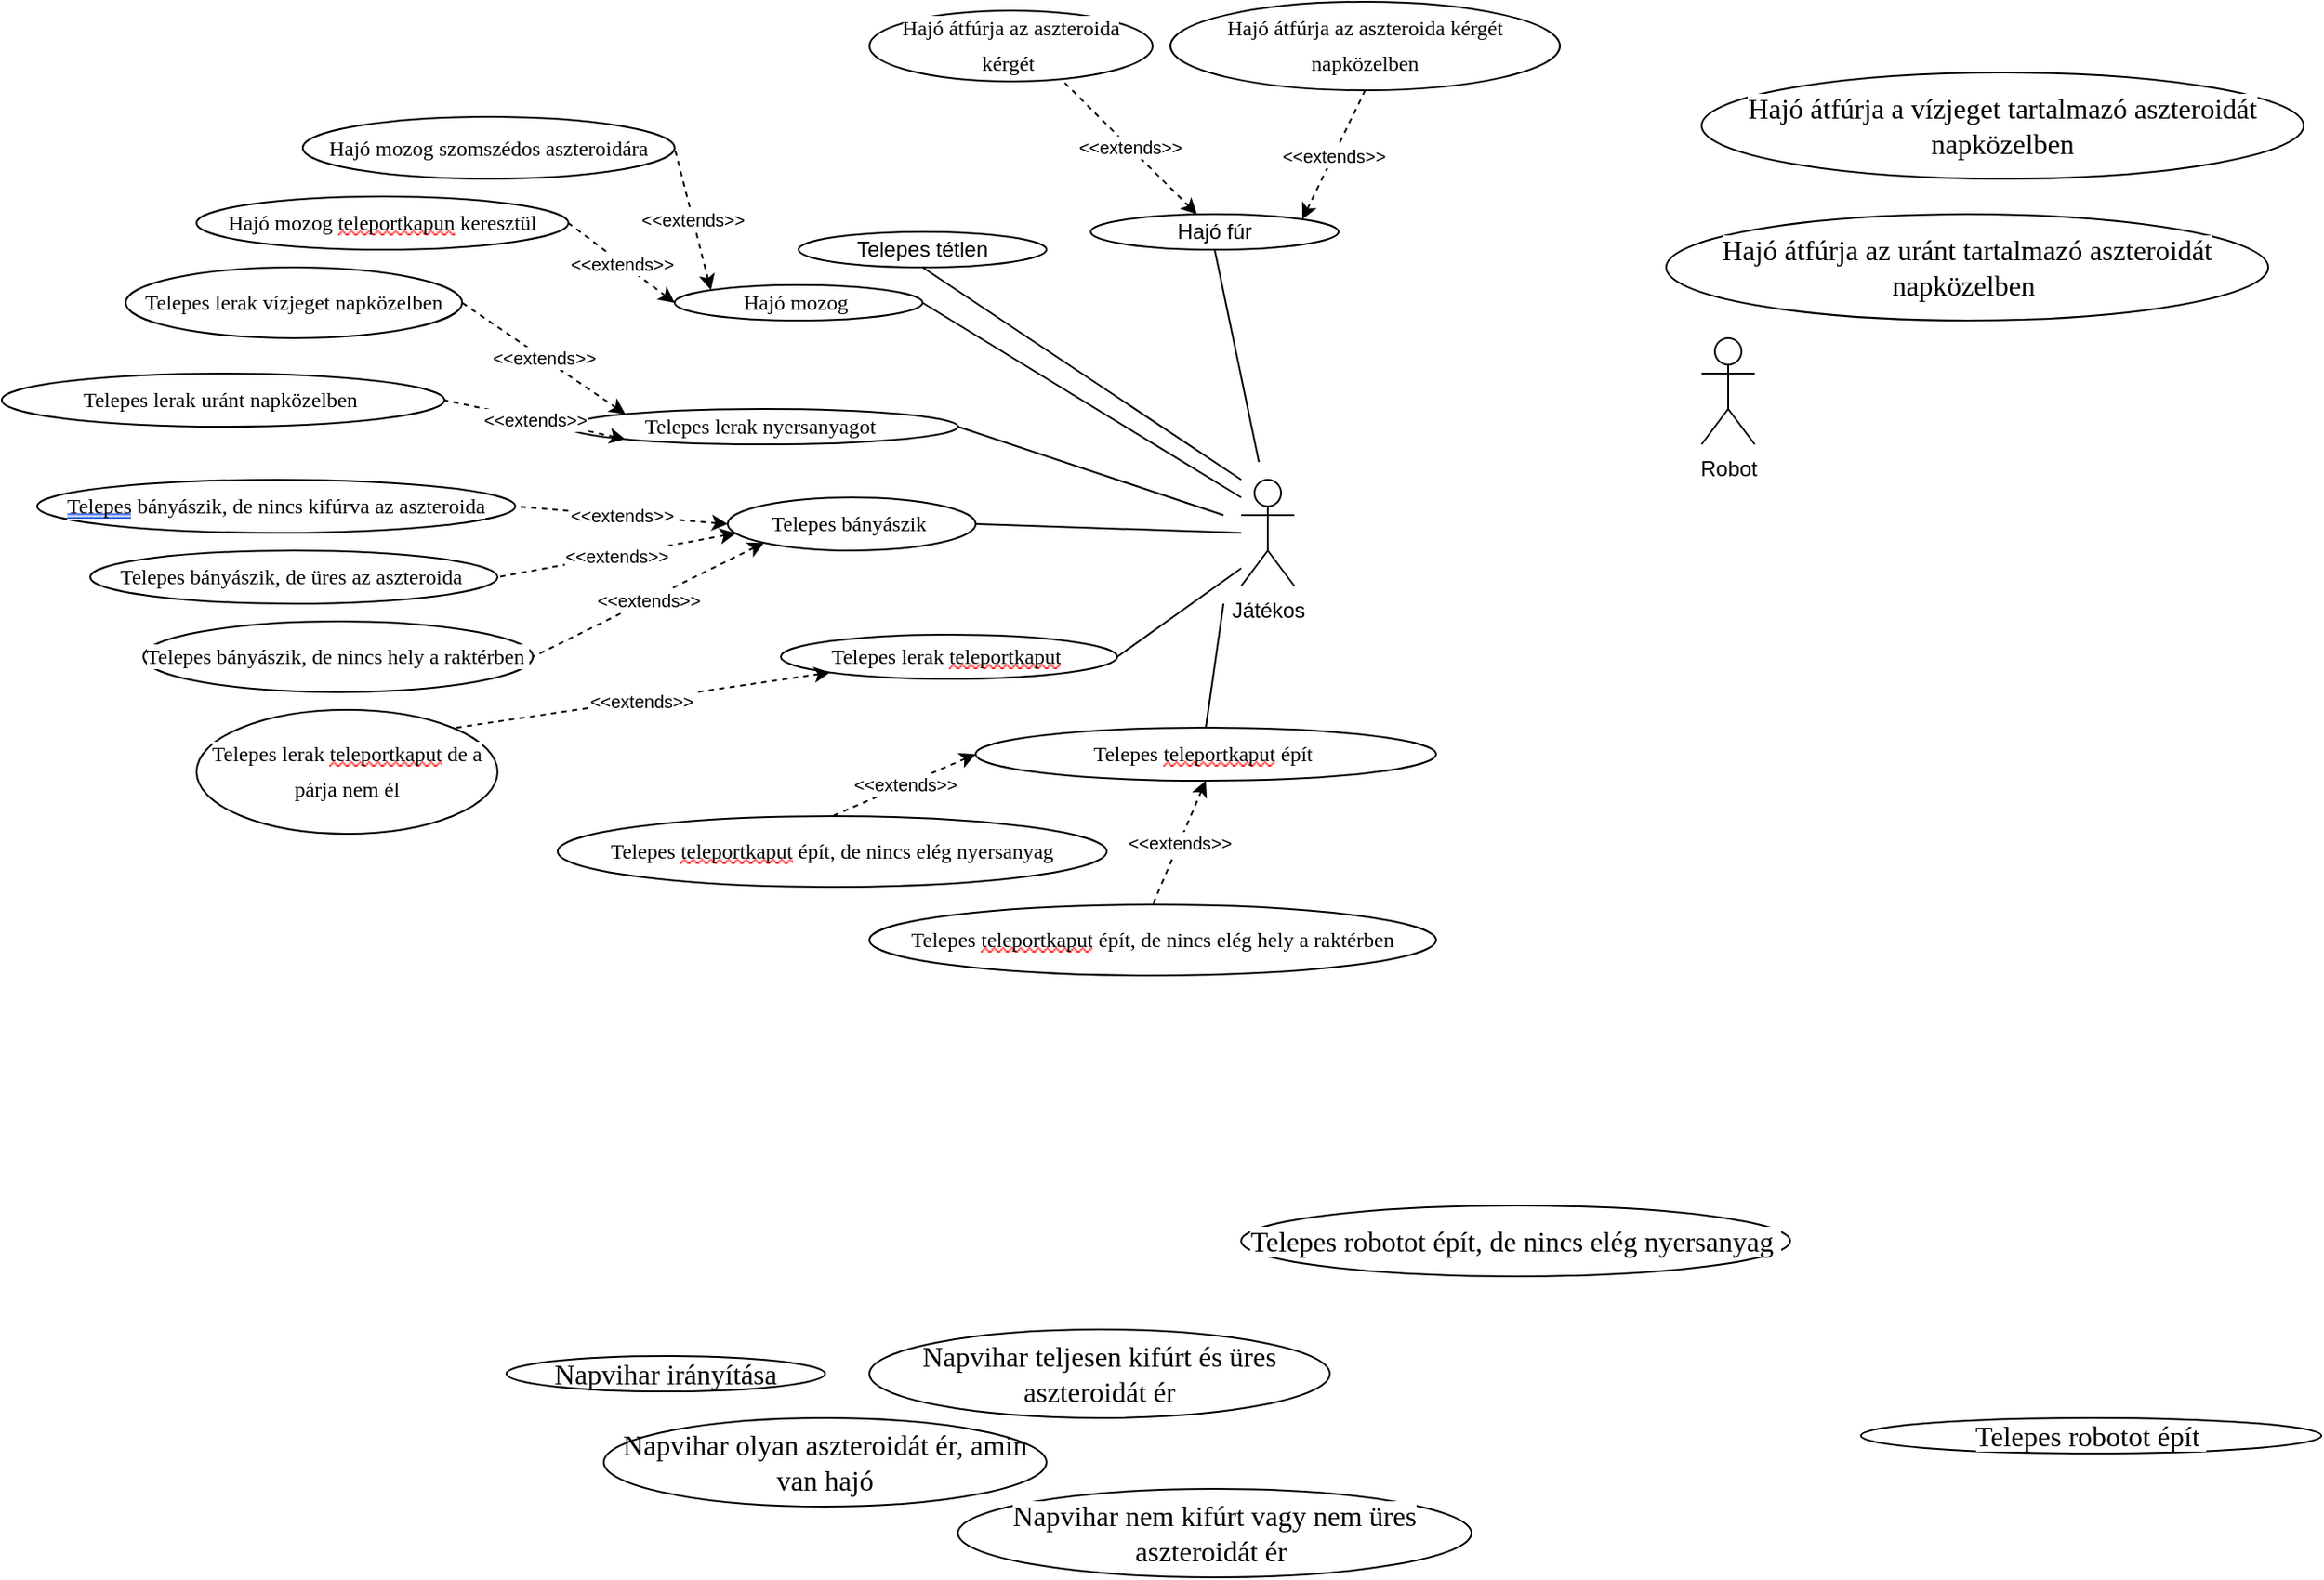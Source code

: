 <mxfile version="14.4.3" type="github">
  <diagram id="va6UQ6kQYev4y7fz3iW5" name="Page-1">
    <mxGraphModel dx="2012" dy="693" grid="1" gridSize="10" guides="1" tooltips="1" connect="1" arrows="1" fold="1" page="1" pageScale="1" pageWidth="827" pageHeight="1169" math="0" shadow="0">
      <root>
        <mxCell id="0" />
        <mxCell id="1" parent="0" />
        <mxCell id="Z0A67WeXVm1Wl0f02Ya7-1" value="Játékos" style="shape=umlActor;verticalLabelPosition=bottom;verticalAlign=top;html=1;" vertex="1" parent="1">
          <mxGeometry x="490" y="280" width="30" height="60" as="geometry" />
        </mxCell>
        <mxCell id="Z0A67WeXVm1Wl0f02Ya7-2" value="Robot" style="shape=umlActor;verticalLabelPosition=bottom;verticalAlign=top;html=1;" vertex="1" parent="1">
          <mxGeometry x="750" y="200" width="30" height="60" as="geometry" />
        </mxCell>
        <mxCell id="Z0A67WeXVm1Wl0f02Ya7-5" value="Telepes tétlen" style="ellipse;whiteSpace=wrap;html=1;" vertex="1" parent="1">
          <mxGeometry x="240" y="140" width="140" height="20" as="geometry" />
        </mxCell>
        <mxCell id="Z0A67WeXVm1Wl0f02Ya7-6" value="Hajó fúr" style="ellipse;whiteSpace=wrap;html=1;" vertex="1" parent="1">
          <mxGeometry x="405" y="130" width="140" height="20" as="geometry" />
        </mxCell>
        <mxCell id="Z0A67WeXVm1Wl0f02Ya7-7" value="&lt;font style=&quot;font-size: 12px&quot;&gt;&lt;span lang=&quot;HU-HU&quot; class=&quot;TextRun SCXW107489622 BCX0&quot; style=&quot;margin: 0px ; padding: 0px ; text-align: left ; background-color: rgb(255 , 255 , 255) ; line-height: 19.425px ; font-family: &amp;#34;times new roman&amp;#34; , &amp;#34;times new roman_embeddedfont&amp;#34; , &amp;#34;times new roman_msfontservice&amp;#34; , serif&quot;&gt;&lt;span class=&quot;NormalTextRun SCXW107489622 BCX0&quot; style=&quot;margin: 0px ; padding: 0px ; background-color: inherit&quot;&gt;Telepes lerak&amp;nbsp;&lt;/span&gt;&lt;span class=&quot;SpellingError SCXW107489622 BCX0&quot; style=&quot;margin: 0px ; padding: 0px ; background-repeat: repeat-x ; background-position: left bottom ; background-image: url(&amp;#34;data:image/gif;base64,R0lGODlhBQAEAJECAP////8AAAAAAAAAACH5BAEAAAIALAAAAAAFAAQAAAIIlGAXCCHrTCgAOw==&amp;#34;) ; border-bottom: 1px solid transparent ; background-color: inherit&quot;&gt;teleportkaput&lt;/span&gt;&lt;/span&gt;&lt;span class=&quot;EOP SCXW107489622 BCX0&quot; style=&quot;margin: 0px ; padding: 0px ; text-align: left ; background-color: rgb(255 , 255 , 255) ; line-height: 19.425px ; font-family: &amp;#34;times new roman&amp;#34; , &amp;#34;times new roman_embeddedfont&amp;#34; , &amp;#34;times new roman_msfontservice&amp;#34; , serif&quot;&gt;&amp;nbsp;&lt;/span&gt;&lt;/font&gt;" style="ellipse;whiteSpace=wrap;html=1;" vertex="1" parent="1">
          <mxGeometry x="230" y="367.5" width="190" height="25" as="geometry" />
        </mxCell>
        <mxCell id="Z0A67WeXVm1Wl0f02Ya7-8" value="&lt;font style=&quot;font-size: 12px&quot;&gt;&lt;span lang=&quot;HU-HU&quot; class=&quot;TextRun SCXW227858464 BCX0&quot; style=&quot;margin: 0px ; padding: 0px ; text-align: left ; background-color: rgb(255 , 255 , 255) ; line-height: 19.425px ; font-family: &amp;#34;times new roman&amp;#34; , &amp;#34;times new roman_embeddedfont&amp;#34; , &amp;#34;times new roman_msfontservice&amp;#34; , serif&quot;&gt;Telepes lerak uránt napközelben&lt;/span&gt;&lt;span class=&quot;EOP SCXW227858464 BCX0&quot; style=&quot;margin: 0px ; padding: 0px ; text-align: left ; background-color: rgb(255 , 255 , 255) ; line-height: 19.425px ; font-family: &amp;#34;times new roman&amp;#34; , &amp;#34;times new roman_embeddedfont&amp;#34; , &amp;#34;times new roman_msfontservice&amp;#34; , serif&quot;&gt;&amp;nbsp;&lt;/span&gt;&lt;/font&gt;" style="ellipse;whiteSpace=wrap;html=1;" vertex="1" parent="1">
          <mxGeometry x="-210" y="220" width="250" height="30" as="geometry" />
        </mxCell>
        <mxCell id="Z0A67WeXVm1Wl0f02Ya7-9" value="&lt;font style=&quot;font-size: 12px&quot;&gt;&lt;span lang=&quot;HU-HU&quot; class=&quot;TextRun SCXW105076345 BCX0&quot; style=&quot;margin: 0px ; padding: 0px ; text-align: left ; background-color: rgb(255 , 255 , 255) ; line-height: 19.425px ; font-family: &amp;#34;times new roman&amp;#34; , &amp;#34;times new roman_embeddedfont&amp;#34; , &amp;#34;times new roman_msfontservice&amp;#34; , serif&quot;&gt;Telepes lerak vízjeget&lt;/span&gt;&lt;span lang=&quot;HU-HU&quot; class=&quot;TextRun SCXW105076345 BCX0&quot; style=&quot;margin: 0px ; padding: 0px ; text-align: left ; background-color: rgb(255 , 255 , 255) ; line-height: 19.425px ; font-family: &amp;#34;times new roman&amp;#34; , &amp;#34;times new roman_embeddedfont&amp;#34; , &amp;#34;times new roman_msfontservice&amp;#34; , serif&quot;&gt;&amp;nbsp;napközelben&lt;/span&gt;&lt;/font&gt;" style="ellipse;whiteSpace=wrap;html=1;" vertex="1" parent="1">
          <mxGeometry x="-140" y="160" width="190" height="40" as="geometry" />
        </mxCell>
        <mxCell id="Z0A67WeXVm1Wl0f02Ya7-10" value="&lt;font style=&quot;font-size: 12px&quot;&gt;&lt;span lang=&quot;HU-HU&quot; class=&quot;TextRun SCXW226496527 BCX0&quot; style=&quot;margin: 0px ; padding: 0px ; text-align: left ; background-color: rgb(255 , 255 , 255) ; line-height: 19.425px ; font-family: &amp;#34;times new roman&amp;#34; , &amp;#34;times new roman_embeddedfont&amp;#34; , &amp;#34;times new roman_msfontservice&amp;#34; , serif&quot;&gt;Telepes lerak nyersanyagot&lt;/span&gt;&lt;span class=&quot;EOP SCXW226496527 BCX0&quot; style=&quot;margin: 0px ; padding: 0px ; text-align: left ; background-color: rgb(255 , 255 , 255) ; line-height: 19.425px ; font-family: &amp;#34;times new roman&amp;#34; , &amp;#34;times new roman_embeddedfont&amp;#34; , &amp;#34;times new roman_msfontservice&amp;#34; , serif&quot;&gt;&amp;nbsp;&lt;/span&gt;&lt;/font&gt;" style="ellipse;whiteSpace=wrap;html=1;" vertex="1" parent="1">
          <mxGeometry x="110" y="240" width="220" height="20" as="geometry" />
        </mxCell>
        <mxCell id="Z0A67WeXVm1Wl0f02Ya7-11" value="&lt;font style=&quot;font-size: 12px&quot;&gt;&lt;span lang=&quot;HU-HU&quot; class=&quot;TextRun SCXW112848725 BCX0&quot; style=&quot;margin: 0px ; padding: 0px ; text-align: left ; background-color: rgb(255 , 255 , 255) ; line-height: 19.425px ; font-family: &amp;#34;times new roman&amp;#34; , &amp;#34;times new roman_embeddedfont&amp;#34; , &amp;#34;times new roman_msfontservice&amp;#34; , serif&quot;&gt;Hajó mozog&amp;nbsp;&lt;/span&gt;&lt;span lang=&quot;HU-HU&quot; class=&quot;TextRun SCXW112848725 BCX0&quot; style=&quot;margin: 0px ; padding: 0px ; text-align: left ; background-color: rgb(255 , 255 , 255) ; line-height: 19.425px ; font-family: &amp;#34;times new roman&amp;#34; , &amp;#34;times new roman_embeddedfont&amp;#34; , &amp;#34;times new roman_msfontservice&amp;#34; , serif&quot;&gt;&lt;span class=&quot;SpellingError SCXW112848725 BCX0&quot; style=&quot;margin: 0px ; padding: 0px ; background-repeat: repeat-x ; background-position: left bottom ; background-image: url(&amp;#34;data:image/gif;base64,R0lGODlhBQAEAJECAP////8AAAAAAAAAACH5BAEAAAIALAAAAAAFAAQAAAIIlGAXCCHrTCgAOw==&amp;#34;) ; border-bottom: 1px solid transparent ; background-color: inherit&quot;&gt;teleportkapun&lt;/span&gt;&lt;/span&gt;&lt;span lang=&quot;HU-HU&quot; class=&quot;TextRun SCXW112848725 BCX0&quot; style=&quot;margin: 0px ; padding: 0px ; text-align: left ; background-color: rgb(255 , 255 , 255) ; line-height: 19.425px ; font-family: &amp;#34;times new roman&amp;#34; , &amp;#34;times new roman_embeddedfont&amp;#34; , &amp;#34;times new roman_msfontservice&amp;#34; , serif&quot;&gt;&amp;nbsp;keresztül&lt;/span&gt;&lt;/font&gt;" style="ellipse;whiteSpace=wrap;html=1;" vertex="1" parent="1">
          <mxGeometry x="-100" y="120" width="210" height="30" as="geometry" />
        </mxCell>
        <mxCell id="Z0A67WeXVm1Wl0f02Ya7-12" value="&lt;span lang=&quot;HU-HU&quot; class=&quot;TextRun SCXW30562427 BCX0&quot; style=&quot;animation: 0s ease 0s 1 normal none running none ; appearance: none ; backface-visibility: visible ; background: none 0% 0% / auto repeat scroll padding-box border-box rgba(0 , 0 , 0 , 0) ; border: 0px none rgb(0 , 0 , 0) ; border-radius: 0px ; border-collapse: separate ; box-shadow: none ; box-sizing: content-box ; caption-side: top ; clear: none ; clip: auto ; content: normal ; cursor: text ; direction: ltr ; display: inline ; empty-cells: show ; float: none ; font-family: &amp;#34;wordvisi_msfontservice&amp;#34; , &amp;#34;times new roman&amp;#34; , &amp;#34;times new roman_embeddedfont&amp;#34; , &amp;#34;times new roman_msfontservice&amp;#34; , serif ; height: auto ; line-height: 19.425px ; list-style: outside none disc ; margin: 0px ; max-height: none ; max-width: none ; min-height: 0px ; min-width: 0px ; opacity: 1 ; outline: rgb(0 , 0 , 0) none 0px ; overflow-wrap: break-word ; overflow: visible ; padding: 0px ; perspective: none ; perspective-origin: 0px 0px ; position: static ; resize: none ; speak: normal ; table-layout: auto ; text-align: left ; text-overflow: clip ; text-shadow: none ; transform: none ; transform-origin: 0px 0px ; transform-style: flat ; transition: all 0s ease 0s ; unicode-bidi: normal ; vertical-align: baseline ; visibility: visible ; width: auto ; word-break: normal ; z-index: auto ; zoom: 1 ; border-spacing: 0px&quot;&gt;&lt;span class=&quot;NormalTextRun SCXW30562427 BCX0&quot; style=&quot;background-color: inherit&quot;&gt;&lt;font style=&quot;font-size: 12px&quot;&gt;Hajó mozog szomszédos aszteroidára&lt;/font&gt;&lt;/span&gt;&lt;/span&gt;" style="ellipse;whiteSpace=wrap;html=1;" vertex="1" parent="1">
          <mxGeometry x="-40" y="75" width="210" height="35" as="geometry" />
        </mxCell>
        <mxCell id="Z0A67WeXVm1Wl0f02Ya7-13" value="&lt;font style=&quot;font-size: 12px&quot;&gt;&lt;span lang=&quot;HU-HU&quot; class=&quot;TextRun SCXW216966951 BCX0&quot; style=&quot;margin: 0px ; padding: 0px ; text-align: left ; background-color: rgb(255 , 255 , 255) ; line-height: 19.425px ; font-family: &amp;#34;times new roman&amp;#34; , &amp;#34;times new roman_embeddedfont&amp;#34; , &amp;#34;times new roman_msfontservice&amp;#34; , serif&quot;&gt;Hajó mozog&lt;/span&gt;&lt;span class=&quot;EOP SCXW216966951 BCX0&quot; style=&quot;margin: 0px ; padding: 0px ; text-align: left ; background-color: rgb(255 , 255 , 255) ; line-height: 19.425px ; font-family: &amp;#34;times new roman&amp;#34; , &amp;#34;times new roman_embeddedfont&amp;#34; , &amp;#34;times new roman_msfontservice&amp;#34; , serif&quot;&gt;&amp;nbsp;&lt;/span&gt;&lt;/font&gt;" style="ellipse;whiteSpace=wrap;html=1;" vertex="1" parent="1">
          <mxGeometry x="170" y="170" width="140" height="20" as="geometry" />
        </mxCell>
        <mxCell id="Z0A67WeXVm1Wl0f02Ya7-14" value="&lt;font style=&quot;font-size: 12px&quot;&gt;&lt;span lang=&quot;HU-HU&quot; class=&quot;TextRun SCXW204022906 BCX0&quot; style=&quot;margin: 0px ; padding: 0px ; text-align: left ; background-color: rgb(255 , 255 , 255) ; line-height: 19.425px ; font-family: &amp;#34;times new roman&amp;#34; , &amp;#34;times new roman_embeddedfont&amp;#34; , &amp;#34;times new roman_msfontservice&amp;#34; , serif&quot;&gt;Telepes bányászik, de üres az aszteroida&lt;/span&gt;&lt;span class=&quot;EOP SCXW204022906 BCX0&quot; style=&quot;margin: 0px ; padding: 0px ; text-align: left ; background-color: rgb(255 , 255 , 255) ; line-height: 19.425px ; font-family: &amp;#34;times new roman&amp;#34; , &amp;#34;times new roman_embeddedfont&amp;#34; , &amp;#34;times new roman_msfontservice&amp;#34; , serif&quot;&gt;&amp;nbsp;&lt;/span&gt;&lt;/font&gt;" style="ellipse;whiteSpace=wrap;html=1;" vertex="1" parent="1">
          <mxGeometry x="-160" y="320" width="230" height="30" as="geometry" />
        </mxCell>
        <mxCell id="Z0A67WeXVm1Wl0f02Ya7-15" value="&lt;font style=&quot;font-size: 12px&quot;&gt;&lt;span lang=&quot;HU-HU&quot; class=&quot;TextRun SCXW157749278 BCX0&quot; style=&quot;margin: 0px ; padding: 0px ; text-align: left ; background-color: rgb(255 , 255 , 255) ; line-height: 19.425px ; font-family: &amp;#34;times new roman&amp;#34; , &amp;#34;times new roman_embeddedfont&amp;#34; , &amp;#34;times new roman_msfontservice&amp;#34; , serif&quot;&gt;&lt;span class=&quot;ContextualSpellingAndGrammarError SCXW157749278 BCX0&quot; style=&quot;margin: 0px ; padding: 0px ; background-repeat: repeat-x ; background-position: left bottom ; background-image: url(&amp;#34;data:image/gif;base64,R0lGODlhBQAEAPEDAABVzDNVzDNV/wAAACH5BAUAAAMALAAAAAAFAAQAAAIInC2QchYKQgEAOw==&amp;#34;) ; border-bottom: 1px solid transparent ; background-color: inherit&quot;&gt;Telepes&lt;/span&gt;&lt;/span&gt;&lt;span lang=&quot;HU-HU&quot; class=&quot;TextRun SCXW157749278 BCX0&quot; style=&quot;margin: 0px ; padding: 0px ; text-align: left ; background-color: rgb(255 , 255 , 255) ; line-height: 19.425px ; font-family: &amp;#34;times new roman&amp;#34; , &amp;#34;times new roman_embeddedfont&amp;#34; , &amp;#34;times new roman_msfontservice&amp;#34; , serif&quot;&gt;&amp;nbsp;bányászik, de nincs kifúrva az aszteroida&lt;/span&gt;&lt;/font&gt;" style="ellipse;whiteSpace=wrap;html=1;" vertex="1" parent="1">
          <mxGeometry x="-190" y="280" width="270" height="30" as="geometry" />
        </mxCell>
        <mxCell id="Z0A67WeXVm1Wl0f02Ya7-16" value="&lt;font style=&quot;font-size: 12px&quot;&gt;&lt;span lang=&quot;HU-HU&quot; class=&quot;TextRun SCXW157192278 BCX0&quot; style=&quot;margin: 0px ; padding: 0px ; text-align: left ; background-color: rgb(255 , 255 , 255) ; line-height: 19.425px ; font-family: &amp;#34;times new roman&amp;#34; , &amp;#34;times new roman_embeddedfont&amp;#34; , &amp;#34;times new roman_msfontservice&amp;#34; , serif&quot;&gt;Telepes bányászik, de nincs hely a raktérben&lt;/span&gt;&lt;span class=&quot;EOP SCXW157192278 BCX0&quot; style=&quot;margin: 0px ; padding: 0px ; text-align: left ; background-color: rgb(255 , 255 , 255) ; line-height: 19.425px ; font-family: &amp;#34;times new roman&amp;#34; , &amp;#34;times new roman_embeddedfont&amp;#34; , &amp;#34;times new roman_msfontservice&amp;#34; , serif&quot;&gt;&amp;nbsp;&lt;/span&gt;&lt;/font&gt;" style="ellipse;whiteSpace=wrap;html=1;" vertex="1" parent="1">
          <mxGeometry x="-130" y="360" width="220" height="40" as="geometry" />
        </mxCell>
        <mxCell id="Z0A67WeXVm1Wl0f02Ya7-17" value="&lt;font style=&quot;font-size: 12px&quot;&gt;&lt;span lang=&quot;HU-HU&quot; class=&quot;TextRun SCXW7678203 BCX0&quot; style=&quot;margin: 0px ; padding: 0px ; text-align: left ; background-color: rgb(255 , 255 , 255) ; line-height: 19.425px ; font-family: &amp;#34;times new roman&amp;#34; , &amp;#34;times new roman_embeddedfont&amp;#34; , &amp;#34;times new roman_msfontservice&amp;#34; , serif&quot;&gt;Telepes bányászik&lt;/span&gt;&lt;span class=&quot;EOP SCXW7678203 BCX0&quot; style=&quot;margin: 0px ; padding: 0px ; text-align: left ; background-color: rgb(255 , 255 , 255) ; line-height: 19.425px ; font-family: &amp;#34;times new roman&amp;#34; , &amp;#34;times new roman_embeddedfont&amp;#34; , &amp;#34;times new roman_msfontservice&amp;#34; , serif&quot;&gt;&amp;nbsp;&lt;/span&gt;&lt;/font&gt;" style="ellipse;whiteSpace=wrap;html=1;" vertex="1" parent="1">
          <mxGeometry x="200" y="290" width="140" height="30" as="geometry" />
        </mxCell>
        <mxCell id="Z0A67WeXVm1Wl0f02Ya7-18" value="&lt;span lang=&quot;HU-HU&quot; class=&quot;TextRun SCXW256050835 BCX0&quot; style=&quot;margin: 0px ; padding: 0px ; font-size: 12pt ; text-align: left ; background-color: rgb(255 , 255 , 255) ; line-height: 19.425px ; font-family: &amp;#34;times new roman&amp;#34; , &amp;#34;times new roman_embeddedfont&amp;#34; , &amp;#34;times new roman_msfontservice&amp;#34; , serif&quot;&gt;Hajó&amp;nbsp;&lt;/span&gt;&lt;span lang=&quot;HU-HU&quot; class=&quot;TextRun SCXW256050835 BCX0&quot; style=&quot;margin: 0px ; padding: 0px ; font-size: 12pt ; text-align: left ; background-color: rgb(255 , 255 , 255) ; line-height: 19.425px ; font-family: &amp;#34;times new roman&amp;#34; , &amp;#34;times new roman_embeddedfont&amp;#34; , &amp;#34;times new roman_msfontservice&amp;#34; , serif&quot;&gt;átfúrja a vízjeget tartalmazó aszteroidát napközelben&lt;/span&gt;" style="ellipse;whiteSpace=wrap;html=1;" vertex="1" parent="1">
          <mxGeometry x="750" y="50" width="340" height="60" as="geometry" />
        </mxCell>
        <mxCell id="Z0A67WeXVm1Wl0f02Ya7-19" value="&lt;font style=&quot;font-size: 12px&quot;&gt;&lt;span lang=&quot;HU-HU&quot; class=&quot;TextRun SCXW262383226 BCX0&quot; style=&quot;margin: 0px ; padding: 0px ; text-align: left ; background-color: rgb(255 , 255 , 255) ; line-height: 19.425px ; font-family: &amp;#34;times new roman&amp;#34; , &amp;#34;times new roman_embeddedfont&amp;#34; , &amp;#34;times new roman_msfontservice&amp;#34; , serif&quot;&gt;Hajó&amp;nbsp;&lt;/span&gt;&lt;span lang=&quot;HU-HU&quot; class=&quot;TextRun SCXW262383226 BCX0&quot; style=&quot;margin: 0px ; padding: 0px ; text-align: left ; background-color: rgb(255 , 255 , 255) ; line-height: 19.425px ; font-family: &amp;#34;times new roman&amp;#34; , &amp;#34;times new roman_embeddedfont&amp;#34; , &amp;#34;times new roman_msfontservice&amp;#34; , serif&quot;&gt;átfúrja az aszteroida kérgét napközelben&lt;/span&gt;&lt;/font&gt;" style="ellipse;whiteSpace=wrap;html=1;" vertex="1" parent="1">
          <mxGeometry x="450" y="10" width="220" height="50" as="geometry" />
        </mxCell>
        <mxCell id="Z0A67WeXVm1Wl0f02Ya7-20" value="&lt;span lang=&quot;HU-HU&quot; class=&quot;TextRun SCXW151800768 BCX0&quot; style=&quot;margin: 0px ; padding: 0px ; font-size: 12pt ; text-align: left ; background-color: rgb(255 , 255 , 255) ; line-height: 19.425px ; font-family: &amp;#34;times new roman&amp;#34; , &amp;#34;times new roman_embeddedfont&amp;#34; , &amp;#34;times new roman_msfontservice&amp;#34; , serif&quot;&gt;Hajó&amp;nbsp;&lt;/span&gt;&lt;span lang=&quot;HU-HU&quot; class=&quot;TextRun SCXW151800768 BCX0&quot; style=&quot;margin: 0px ; padding: 0px ; font-size: 12pt ; text-align: left ; background-color: rgb(255 , 255 , 255) ; line-height: 19.425px ; font-family: &amp;#34;times new roman&amp;#34; , &amp;#34;times new roman_embeddedfont&amp;#34; , &amp;#34;times new roman_msfontservice&amp;#34; , serif&quot;&gt;átfúrja az uránt tartalmazó aszteroidát napközelben&lt;/span&gt;&lt;span class=&quot;EOP SCXW151800768 BCX0&quot; style=&quot;margin: 0px ; padding: 0px ; font-size: 12pt ; text-align: left ; background-color: rgb(255 , 255 , 255) ; line-height: 19.425px ; font-family: &amp;#34;times new roman&amp;#34; , &amp;#34;times new roman_embeddedfont&amp;#34; , &amp;#34;times new roman_msfontservice&amp;#34; , serif&quot;&gt;&amp;nbsp;&lt;/span&gt;" style="ellipse;whiteSpace=wrap;html=1;" vertex="1" parent="1">
          <mxGeometry x="730" y="130" width="340" height="60" as="geometry" />
        </mxCell>
        <mxCell id="Z0A67WeXVm1Wl0f02Ya7-21" value="&lt;font style=&quot;font-size: 12px&quot;&gt;&lt;span lang=&quot;HU-HU&quot; class=&quot;TextRun SCXW251408010 BCX0&quot; style=&quot;margin: 0px ; padding: 0px ; text-align: left ; background-color: rgb(255 , 255 , 255) ; line-height: 19.425px ; font-family: &amp;#34;times new roman&amp;#34; , &amp;#34;times new roman_embeddedfont&amp;#34; , &amp;#34;times new roman_msfontservice&amp;#34; , serif&quot;&gt;Hajó&amp;nbsp;&lt;/span&gt;&lt;span lang=&quot;HU-HU&quot; class=&quot;TextRun SCXW251408010 BCX0&quot; style=&quot;margin: 0px ; padding: 0px ; text-align: left ; background-color: rgb(255 , 255 , 255) ; line-height: 19.425px ; font-family: &amp;#34;times new roman&amp;#34; , &amp;#34;times new roman_embeddedfont&amp;#34; , &amp;#34;times new roman_msfontservice&amp;#34; , serif&quot;&gt;átfúrja az aszteroida kérgét&lt;/span&gt;&lt;span class=&quot;EOP SCXW251408010 BCX0&quot; style=&quot;margin: 0px ; padding: 0px ; text-align: left ; background-color: rgb(255 , 255 , 255) ; line-height: 19.425px ; font-family: &amp;#34;times new roman&amp;#34; , &amp;#34;times new roman_embeddedfont&amp;#34; , &amp;#34;times new roman_msfontservice&amp;#34; , serif&quot;&gt;&amp;nbsp;&lt;/span&gt;&lt;/font&gt;" style="ellipse;whiteSpace=wrap;html=1;" vertex="1" parent="1">
          <mxGeometry x="280" y="15" width="160" height="40" as="geometry" />
        </mxCell>
        <mxCell id="Z0A67WeXVm1Wl0f02Ya7-22" value="&#xa;&#xa;&lt;span lang=&quot;HU-HU&quot; class=&quot;TextRun SCXW188029720 BCX0&quot; style=&quot;animation: 0s ease 0s 1 normal none running none; appearance: none; backface-visibility: visible; background: none 0% 0% / auto repeat scroll padding-box border-box rgba(0, 0, 0, 0); border: 0px none rgb(0, 0, 0); border-radius: 0px; border-collapse: separate; box-shadow: none; box-sizing: content-box; caption-side: top; clear: none; clip: auto; color: rgb(0, 0, 0); content: normal; cursor: text; direction: ltr; display: inline; empty-cells: show; float: none; font-family: wordvisi_msfontservice, &amp;quot;times new roman&amp;quot;, &amp;quot;times new roman_embeddedfont&amp;quot;, &amp;quot;times new roman_msfontservice&amp;quot;, serif; font-size: 16px; font-style: normal; font-weight: 400; height: auto; letter-spacing: normal; line-height: 19.425px; list-style: outside none disc; margin: 0px; max-height: none; max-width: none; min-height: 0px; min-width: 0px; opacity: 1; outline: rgb(0, 0, 0) none 0px; overflow-wrap: break-word; overflow: visible; padding: 0px; perspective: none; perspective-origin: 0px 0px; position: static; resize: none; speak: normal; table-layout: auto; text-align: left; text-decoration: none; text-indent: 0px; text-overflow: clip; text-shadow: none; text-transform: none; transform: none; transform-origin: 0px 0px; transform-style: flat; transition: all 0s ease 0s; unicode-bidi: normal; vertical-align: baseline; visibility: visible; width: auto; word-break: normal; word-spacing: 0px; z-index: auto; zoom: 1; border-spacing: 0px;&quot;&gt;&lt;span class=&quot;NormalTextRun SCXW188029720 BCX0&quot; style=&quot;background-color: inherit&quot;&gt;Napvihar irányítása&lt;/span&gt;&lt;/span&gt;&#xa;&#xa;" style="ellipse;whiteSpace=wrap;html=1;" vertex="1" parent="1">
          <mxGeometry x="75" y="775" width="180" height="20" as="geometry" />
        </mxCell>
        <mxCell id="Z0A67WeXVm1Wl0f02Ya7-23" value="&#xa;&#xa;&lt;span lang=&quot;HU-HU&quot; class=&quot;TextRun SCXW175453373 BCX0&quot; style=&quot;margin: 0px; padding: 0px; color: rgb(0, 0, 0); font-size: 12pt; font-style: normal; font-weight: 400; letter-spacing: normal; text-align: left; text-indent: 0px; text-transform: none; word-spacing: 0px; background-color: rgb(255, 255, 255); line-height: 19.425px; font-family: &amp;quot;times new roman&amp;quot;, &amp;quot;times new roman_embeddedfont&amp;quot;, &amp;quot;times new roman_msfontservice&amp;quot;, serif;&quot;&gt;&lt;span class=&quot;NormalTextRun SCXW175453373 BCX0&quot; style=&quot;margin: 0px ; padding: 0px ; background-color: inherit&quot;&gt;Telepes robotot épít, de nincs elég nyersanyag&lt;/span&gt;&lt;/span&gt;&lt;span class=&quot;EOP SCXW175453373 BCX0&quot; style=&quot;margin: 0px; padding: 0px; color: rgb(0, 0, 0); font-size: 12pt; font-style: normal; font-weight: 400; letter-spacing: normal; text-align: left; text-indent: 0px; text-transform: none; word-spacing: 0px; background-color: rgb(255, 255, 255); line-height: 19.425px; font-family: &amp;quot;times new roman&amp;quot;, &amp;quot;times new roman_embeddedfont&amp;quot;, &amp;quot;times new roman_msfontservice&amp;quot;, serif;&quot;&gt;&amp;nbsp;&lt;/span&gt;&#xa;&#xa;" style="ellipse;whiteSpace=wrap;html=1;" vertex="1" parent="1">
          <mxGeometry x="490" y="690" width="310" height="40" as="geometry" />
        </mxCell>
        <mxCell id="Z0A67WeXVm1Wl0f02Ya7-24" value="&lt;font style=&quot;font-size: 12px&quot;&gt;&lt;span lang=&quot;HU-HU&quot; class=&quot;TextRun SCXW147508752 BCX0&quot; style=&quot;margin: 0px ; padding: 0px ; color: rgb(0 , 0 , 0) ; font-style: normal ; font-weight: 400 ; letter-spacing: normal ; text-align: left ; text-indent: 0px ; text-transform: none ; word-spacing: 0px ; background-color: rgb(255 , 255 , 255) ; line-height: 19.425px ; font-family: &amp;#34;times new roman&amp;#34; , &amp;#34;times new roman_embeddedfont&amp;#34; , &amp;#34;times new roman_msfontservice&amp;#34; , serif&quot;&gt;&lt;span class=&quot;NormalTextRun SCXW147508752 BCX0&quot; style=&quot;margin: 0px ; padding: 0px ; background-color: inherit&quot;&gt;Telepes&lt;span&gt;&amp;nbsp;&lt;/span&gt;&lt;/span&gt;&lt;/span&gt;&lt;span lang=&quot;HU-HU&quot; class=&quot;TextRun SCXW147508752 BCX0&quot; style=&quot;margin: 0px ; padding: 0px ; color: rgb(0 , 0 , 0) ; font-style: normal ; font-weight: 400 ; letter-spacing: normal ; text-align: left ; text-indent: 0px ; text-transform: none ; word-spacing: 0px ; background-color: rgb(255 , 255 , 255) ; line-height: 19.425px ; font-family: &amp;#34;times new roman&amp;#34; , &amp;#34;times new roman_embeddedfont&amp;#34; , &amp;#34;times new roman_msfontservice&amp;#34; , serif&quot;&gt;&lt;span class=&quot;SpellingError SCXW147508752 BCX0&quot; style=&quot;margin: 0px ; padding: 0px ; background-repeat: repeat-x ; background-position: left bottom ; background-image: url(&amp;#34;data:image/gif;base64,R0lGODlhBQAEAJECAP////8AAAAAAAAAACH5BAEAAAIALAAAAAAFAAQAAAIIlGAXCCHrTCgAOw==&amp;#34;) ; border-bottom: 1px solid transparent ; background-color: inherit&quot;&gt;teleportkaput&lt;/span&gt;&lt;/span&gt;&lt;span lang=&quot;HU-HU&quot; class=&quot;TextRun SCXW147508752 BCX0&quot; style=&quot;margin: 0px ; padding: 0px ; color: rgb(0 , 0 , 0) ; font-style: normal ; font-weight: 400 ; letter-spacing: normal ; text-align: left ; text-indent: 0px ; text-transform: none ; word-spacing: 0px ; background-color: rgb(255 , 255 , 255) ; line-height: 19.425px ; font-family: &amp;#34;times new roman&amp;#34; , &amp;#34;times new roman_embeddedfont&amp;#34; , &amp;#34;times new roman_msfontservice&amp;#34; , serif&quot;&gt;&lt;span class=&quot;NormalTextRun SCXW147508752 BCX0&quot; style=&quot;margin: 0px ; padding: 0px ; background-color: inherit&quot;&gt;&lt;span&gt;&amp;nbsp;&lt;/span&gt;épít, de nincs elég hely a raktérben&lt;/span&gt;&lt;/span&gt;&lt;br&gt;&lt;/font&gt;" style="ellipse;whiteSpace=wrap;html=1;" vertex="1" parent="1">
          <mxGeometry x="280" y="520" width="320" height="40" as="geometry" />
        </mxCell>
        <mxCell id="Z0A67WeXVm1Wl0f02Ya7-25" value="&#xa;&#xa;&lt;span lang=&quot;HU-HU&quot; class=&quot;TextRun SCXW19243913 BCX0&quot; style=&quot;margin: 0px; padding: 0px; color: rgb(0, 0, 0); font-style: normal; font-weight: 400; letter-spacing: normal; text-align: left; text-indent: 0px; text-transform: none; word-spacing: 0px; background-color: rgb(255, 255, 255); font-size: 12pt; line-height: 19.425px; font-family: &amp;quot;times new roman&amp;quot;, &amp;quot;times new roman_embeddedfont&amp;quot;, &amp;quot;times new roman_msfontservice&amp;quot;, serif;&quot;&gt;&lt;span class=&quot;NormalTextRun SCXW19243913 BCX0&quot; style=&quot;margin: 0px ; padding: 0px ; background-color: inherit&quot;&gt;Telepes robotot épít&lt;/span&gt;&lt;/span&gt;&lt;span class=&quot;EOP SCXW19243913 BCX0&quot; style=&quot;margin: 0px; padding: 0px; color: rgb(0, 0, 0); font-style: normal; font-weight: 400; letter-spacing: normal; text-align: left; text-indent: 0px; text-transform: none; word-spacing: 0px; background-color: rgb(255, 255, 255); font-size: 12pt; line-height: 19.425px; font-family: &amp;quot;times new roman&amp;quot;, &amp;quot;times new roman_embeddedfont&amp;quot;, &amp;quot;times new roman_msfontservice&amp;quot;, serif;&quot;&gt;&amp;nbsp;&lt;/span&gt;&#xa;&#xa;" style="ellipse;whiteSpace=wrap;html=1;" vertex="1" parent="1">
          <mxGeometry x="840" y="810" width="260" height="20" as="geometry" />
        </mxCell>
        <mxCell id="Z0A67WeXVm1Wl0f02Ya7-26" value="&lt;font style=&quot;font-size: 12px&quot;&gt;&lt;span lang=&quot;HU-HU&quot; class=&quot;TextRun SCXW80752651 BCX0&quot; style=&quot;margin: 0px ; padding: 0px ; text-align: left ; background-color: rgb(255 , 255 , 255) ; line-height: 19.425px ; font-family: &amp;#34;times new roman&amp;#34; , &amp;#34;times new roman_embeddedfont&amp;#34; , &amp;#34;times new roman_msfontservice&amp;#34; , serif&quot;&gt;Telepes&amp;nbsp;&lt;/span&gt;&lt;span lang=&quot;HU-HU&quot; class=&quot;TextRun SCXW80752651 BCX0&quot; style=&quot;margin: 0px ; padding: 0px ; text-align: left ; background-color: rgb(255 , 255 , 255) ; line-height: 19.425px ; font-family: &amp;#34;times new roman&amp;#34; , &amp;#34;times new roman_embeddedfont&amp;#34; , &amp;#34;times new roman_msfontservice&amp;#34; , serif&quot;&gt;&lt;span class=&quot;SpellingError SCXW80752651 BCX0&quot; style=&quot;margin: 0px ; padding: 0px ; background-repeat: repeat-x ; background-position: left bottom ; background-image: url(&amp;#34;data:image/gif;base64,R0lGODlhBQAEAJECAP////8AAAAAAAAAACH5BAEAAAIALAAAAAAFAAQAAAIIlGAXCCHrTCgAOw==&amp;#34;) ; border-bottom: 1px solid transparent ; background-color: inherit&quot;&gt;teleportkaput&lt;/span&gt;&lt;/span&gt;&lt;span lang=&quot;HU-HU&quot; class=&quot;TextRun SCXW80752651 BCX0&quot; style=&quot;margin: 0px ; padding: 0px ; text-align: left ; background-color: rgb(255 , 255 , 255) ; line-height: 19.425px ; font-family: &amp;#34;times new roman&amp;#34; , &amp;#34;times new roman_embeddedfont&amp;#34; , &amp;#34;times new roman_msfontservice&amp;#34; , serif&quot;&gt;&amp;nbsp;épít, de nincs elég nyersanyag&lt;/span&gt;&lt;/font&gt;" style="ellipse;whiteSpace=wrap;html=1;" vertex="1" parent="1">
          <mxGeometry x="104" y="470" width="310" height="40" as="geometry" />
        </mxCell>
        <mxCell id="Z0A67WeXVm1Wl0f02Ya7-27" value="&lt;font style=&quot;font-size: 12px&quot;&gt;&lt;span lang=&quot;HU-HU&quot; class=&quot;TextRun SCXW131023448 BCX0&quot; style=&quot;margin: 0px ; padding: 0px ; color: rgb(0 , 0 , 0) ; font-style: normal ; font-weight: 400 ; letter-spacing: normal ; text-align: left ; text-indent: 0px ; text-transform: none ; word-spacing: 0px ; background-color: rgb(255 , 255 , 255) ; line-height: 19.425px ; font-family: &amp;#34;times new roman&amp;#34; , &amp;#34;times new roman_embeddedfont&amp;#34; , &amp;#34;times new roman_msfontservice&amp;#34; , serif&quot;&gt;&lt;span class=&quot;NormalTextRun SCXW131023448 BCX0&quot; style=&quot;margin: 0px ; padding: 0px ; background-color: inherit&quot;&gt;Telepes&amp;nbsp;&lt;/span&gt;&lt;/span&gt;&lt;span lang=&quot;HU-HU&quot; class=&quot;TextRun SCXW131023448 BCX0&quot; style=&quot;margin: 0px ; padding: 0px ; color: rgb(0 , 0 , 0) ; font-style: normal ; font-weight: 400 ; letter-spacing: normal ; text-align: left ; text-indent: 0px ; text-transform: none ; word-spacing: 0px ; background-color: rgb(255 , 255 , 255) ; line-height: 19.425px ; font-family: &amp;#34;times new roman&amp;#34; , &amp;#34;times new roman_embeddedfont&amp;#34; , &amp;#34;times new roman_msfontservice&amp;#34; , serif&quot;&gt;&lt;span class=&quot;SpellingError SCXW131023448 BCX0&quot; style=&quot;margin: 0px ; padding: 0px ; background-repeat: repeat-x ; background-position: left bottom ; background-image: url(&amp;#34;data:image/gif;base64,R0lGODlhBQAEAJECAP////8AAAAAAAAAACH5BAEAAAIALAAAAAAFAAQAAAIIlGAXCCHrTCgAOw==&amp;#34;) ; border-bottom: 1px solid transparent ; background-color: inherit&quot;&gt;teleportkaput&lt;/span&gt;&lt;/span&gt;&lt;span lang=&quot;HU-HU&quot; class=&quot;TextRun SCXW131023448 BCX0&quot; style=&quot;margin: 0px ; padding: 0px ; color: rgb(0 , 0 , 0) ; font-style: normal ; font-weight: 400 ; letter-spacing: normal ; text-align: left ; text-indent: 0px ; text-transform: none ; word-spacing: 0px ; background-color: rgb(255 , 255 , 255) ; line-height: 19.425px ; font-family: &amp;#34;times new roman&amp;#34; , &amp;#34;times new roman_embeddedfont&amp;#34; , &amp;#34;times new roman_msfontservice&amp;#34; , serif&quot;&gt;&lt;span class=&quot;NormalTextRun SCXW131023448 BCX0&quot; style=&quot;margin: 0px ; padding: 0px ; background-color: inherit&quot;&gt;&lt;span&gt;&amp;nbsp;&lt;/span&gt;épít&lt;/span&gt;&lt;/span&gt;&lt;span class=&quot;EOP SCXW131023448 BCX0&quot; style=&quot;margin: 0px ; padding: 0px ; color: rgb(0 , 0 , 0) ; font-style: normal ; font-weight: 400 ; letter-spacing: normal ; text-align: left ; text-indent: 0px ; text-transform: none ; word-spacing: 0px ; background-color: rgb(255 , 255 , 255) ; line-height: 19.425px ; font-family: &amp;#34;times new roman&amp;#34; , &amp;#34;times new roman_embeddedfont&amp;#34; , &amp;#34;times new roman_msfontservice&amp;#34; , serif&quot;&gt;&amp;nbsp;&lt;/span&gt;&lt;br&gt;&lt;/font&gt;" style="ellipse;whiteSpace=wrap;html=1;" vertex="1" parent="1">
          <mxGeometry x="340" y="420" width="260" height="30" as="geometry" />
        </mxCell>
        <mxCell id="Z0A67WeXVm1Wl0f02Ya7-28" value="&lt;font style=&quot;font-size: 12px&quot;&gt;&lt;span lang=&quot;HU-HU&quot; class=&quot;TextRun SCXW67012334 BCX0&quot; style=&quot;margin: 0px ; padding: 0px ; color: rgb(0 , 0 , 0) ; font-style: normal ; font-weight: 400 ; letter-spacing: normal ; text-align: left ; text-indent: 0px ; text-transform: none ; word-spacing: 0px ; background-color: rgb(255 , 255 , 255) ; line-height: 19.425px ; font-family: &amp;#34;times new roman&amp;#34; , &amp;#34;times new roman_embeddedfont&amp;#34; , &amp;#34;times new roman_msfontservice&amp;#34; , serif&quot;&gt;&lt;span class=&quot;NormalTextRun SCXW67012334 BCX0&quot; style=&quot;margin: 0px ; padding: 0px ; background-color: inherit&quot;&gt;Telepes lerak&lt;span&gt;&amp;nbsp;&lt;/span&gt;&lt;/span&gt;&lt;/span&gt;&lt;span lang=&quot;HU-HU&quot; class=&quot;TextRun SCXW67012334 BCX0&quot; style=&quot;margin: 0px ; padding: 0px ; color: rgb(0 , 0 , 0) ; font-style: normal ; font-weight: 400 ; letter-spacing: normal ; text-align: left ; text-indent: 0px ; text-transform: none ; word-spacing: 0px ; background-color: rgb(255 , 255 , 255) ; line-height: 19.425px ; font-family: &amp;#34;times new roman&amp;#34; , &amp;#34;times new roman_embeddedfont&amp;#34; , &amp;#34;times new roman_msfontservice&amp;#34; , serif&quot;&gt;&lt;span class=&quot;SpellingError SCXW67012334 BCX0&quot; style=&quot;margin: 0px ; padding: 0px ; background-repeat: repeat-x ; background-position: left bottom ; background-image: url(&amp;#34;data:image/gif;base64,R0lGODlhBQAEAJECAP////8AAAAAAAAAACH5BAEAAAIALAAAAAAFAAQAAAIIlGAXCCHrTCgAOw==&amp;#34;) ; border-bottom: 1px solid transparent ; background-color: inherit&quot;&gt;teleportkaput&lt;/span&gt;&lt;/span&gt;&lt;span lang=&quot;HU-HU&quot; class=&quot;TextRun SCXW67012334 BCX0&quot; style=&quot;margin: 0px ; padding: 0px ; color: rgb(0 , 0 , 0) ; font-style: normal ; font-weight: 400 ; letter-spacing: normal ; text-align: left ; text-indent: 0px ; text-transform: none ; word-spacing: 0px ; background-color: rgb(255 , 255 , 255) ; line-height: 19.425px ; font-family: &amp;#34;times new roman&amp;#34; , &amp;#34;times new roman_embeddedfont&amp;#34; , &amp;#34;times new roman_msfontservice&amp;#34; , serif&quot;&gt;&lt;span class=&quot;NormalTextRun SCXW67012334 BCX0&quot; style=&quot;margin: 0px ; padding: 0px ; background-color: inherit&quot;&gt;&lt;span&gt;&amp;nbsp;&lt;/span&gt;de a párja nem él&lt;/span&gt;&lt;/span&gt;&lt;br&gt;&lt;/font&gt;" style="ellipse;whiteSpace=wrap;html=1;" vertex="1" parent="1">
          <mxGeometry x="-100" y="410" width="170" height="70" as="geometry" />
        </mxCell>
        <mxCell id="Z0A67WeXVm1Wl0f02Ya7-30" value="&lt;span lang=&quot;HU-HU&quot; class=&quot;TextRun SCXW189202516 BCX0&quot; style=&quot;margin: 0px ; padding: 0px ; font-size: 12pt ; text-align: left ; background-color: rgb(255 , 255 , 255) ; line-height: 19.425px ; font-family: &amp;#34;times new roman&amp;#34; , &amp;#34;times new roman_embeddedfont&amp;#34; , &amp;#34;times new roman_msfontservice&amp;#34; , serif&quot;&gt;Napvihar nem kifúrt vagy nem üres aszteroidát ér&lt;/span&gt;&lt;span class=&quot;EOP SCXW189202516 BCX0&quot; style=&quot;margin: 0px ; padding: 0px ; font-size: 12pt ; text-align: left ; background-color: rgb(255 , 255 , 255) ; line-height: 19.425px ; font-family: &amp;#34;times new roman&amp;#34; , &amp;#34;times new roman_embeddedfont&amp;#34; , &amp;#34;times new roman_msfontservice&amp;#34; , serif&quot;&gt;&amp;nbsp;&lt;/span&gt;" style="ellipse;whiteSpace=wrap;html=1;" vertex="1" parent="1">
          <mxGeometry x="330" y="850" width="290" height="50" as="geometry" />
        </mxCell>
        <mxCell id="Z0A67WeXVm1Wl0f02Ya7-31" value="&lt;span lang=&quot;HU-HU&quot; class=&quot;TextRun SCXW110148442 BCX0&quot; style=&quot;animation: 0s ease 0s 1 normal none running none ; appearance: none ; backface-visibility: visible ; background: none 0% 0% / auto repeat scroll padding-box border-box rgba(0 , 0 , 0 , 0) ; border: 0px none rgb(0 , 0 , 0) ; border-radius: 0px ; border-collapse: separate ; box-shadow: none ; box-sizing: content-box ; caption-side: top ; clear: none ; clip: auto ; content: normal ; cursor: text ; direction: ltr ; display: inline ; empty-cells: show ; float: none ; font-family: &amp;#34;wordvisi_msfontservice&amp;#34; , &amp;#34;times new roman&amp;#34; , &amp;#34;times new roman_embeddedfont&amp;#34; , &amp;#34;times new roman_msfontservice&amp;#34; , serif ; font-size: 16px ; height: auto ; line-height: 19.425px ; list-style: outside none circle ; margin: 0px ; max-height: none ; max-width: none ; min-height: 0px ; min-width: 0px ; opacity: 1 ; outline: rgb(0 , 0 , 0) none 0px ; overflow-wrap: break-word ; overflow: visible ; padding: 0px ; perspective: none ; perspective-origin: 0px 0px ; position: static ; resize: none ; speak: normal ; table-layout: auto ; text-align: left ; text-overflow: clip ; text-shadow: none ; transform: none ; transform-origin: 0px 0px ; transform-style: flat ; transition: all 0s ease 0s ; unicode-bidi: normal ; vertical-align: baseline ; visibility: visible ; width: auto ; word-break: normal ; z-index: auto ; zoom: 1 ; border-spacing: 0px&quot;&gt;&lt;span class=&quot;NormalTextRun SCXW110148442 BCX0&quot; style=&quot;background-color: inherit&quot;&gt;Napvihar teljesen kifúrt és üres aszteroidát ér&lt;/span&gt;&lt;/span&gt;" style="ellipse;whiteSpace=wrap;html=1;" vertex="1" parent="1">
          <mxGeometry x="280" y="760" width="260" height="50" as="geometry" />
        </mxCell>
        <mxCell id="Z0A67WeXVm1Wl0f02Ya7-32" value="&lt;span lang=&quot;HU-HU&quot; class=&quot;TextRun SCXW252920641 BCX0&quot; style=&quot;animation: 0s ease 0s 1 normal none running none ; appearance: none ; backface-visibility: visible ; background: none 0% 0% / auto repeat scroll padding-box border-box rgba(0 , 0 , 0 , 0) ; border: 0px none rgb(0 , 0 , 0) ; border-radius: 0px ; border-collapse: separate ; box-shadow: none ; box-sizing: content-box ; caption-side: top ; clear: none ; clip: auto ; content: normal ; cursor: text ; direction: ltr ; display: inline ; empty-cells: show ; float: none ; font-family: &amp;#34;wordvisi_msfontservice&amp;#34; , &amp;#34;times new roman&amp;#34; , &amp;#34;times new roman_embeddedfont&amp;#34; , &amp;#34;times new roman_msfontservice&amp;#34; , serif ; font-size: 16px ; height: auto ; line-height: 19.425px ; list-style: outside none disc ; margin: 0px ; max-height: none ; max-width: none ; min-height: 0px ; min-width: 0px ; opacity: 1 ; outline: rgb(0 , 0 , 0) none 0px ; overflow-wrap: break-word ; overflow: visible ; padding: 0px ; perspective: none ; perspective-origin: 0px 0px ; position: static ; resize: none ; speak: normal ; table-layout: auto ; text-align: left ; text-overflow: clip ; text-shadow: none ; transform: none ; transform-origin: 0px 0px ; transform-style: flat ; transition: all 0s ease 0s ; unicode-bidi: normal ; vertical-align: baseline ; visibility: visible ; width: auto ; word-break: normal ; z-index: auto ; zoom: 1 ; border-spacing: 0px&quot;&gt;&lt;span class=&quot;NormalTextRun SCXW252920641 BCX0&quot; style=&quot;background-color: inherit&quot;&gt;Napvihar olyan aszteroidát ér, amin van hajó&lt;/span&gt;&lt;/span&gt;" style="ellipse;whiteSpace=wrap;html=1;" vertex="1" parent="1">
          <mxGeometry x="130" y="810" width="250" height="50" as="geometry" />
        </mxCell>
        <mxCell id="Z0A67WeXVm1Wl0f02Ya7-36" value="" style="endArrow=none;html=1;entryX=0.5;entryY=1;entryDx=0;entryDy=0;" edge="1" parent="1" target="Z0A67WeXVm1Wl0f02Ya7-6">
          <mxGeometry width="50" height="50" relative="1" as="geometry">
            <mxPoint x="500" y="270" as="sourcePoint" />
            <mxPoint x="550" y="230" as="targetPoint" />
          </mxGeometry>
        </mxCell>
        <mxCell id="Z0A67WeXVm1Wl0f02Ya7-37" value="&lt;font style=&quot;font-size: 10px&quot;&gt;&amp;lt;&amp;lt;extends&amp;gt;&amp;gt;&lt;/font&gt;" style="endArrow=none;html=1;entryX=0.679;entryY=0.978;entryDx=0;entryDy=0;entryPerimeter=0;dashed=1;startArrow=classic;startFill=1;" edge="1" parent="1" source="Z0A67WeXVm1Wl0f02Ya7-6" target="Z0A67WeXVm1Wl0f02Ya7-21">
          <mxGeometry width="50" height="50" relative="1" as="geometry">
            <mxPoint x="510" y="280" as="sourcePoint" />
            <mxPoint x="485" y="160" as="targetPoint" />
          </mxGeometry>
        </mxCell>
        <mxCell id="Z0A67WeXVm1Wl0f02Ya7-38" value="&lt;font style=&quot;font-size: 10px&quot;&gt;&amp;lt;&amp;lt;extends&amp;gt;&amp;gt;&lt;/font&gt;" style="endArrow=none;html=1;entryX=0.5;entryY=1;entryDx=0;entryDy=0;dashed=1;startArrow=classic;startFill=1;exitX=1;exitY=0;exitDx=0;exitDy=0;" edge="1" parent="1" source="Z0A67WeXVm1Wl0f02Ya7-6" target="Z0A67WeXVm1Wl0f02Ya7-19">
          <mxGeometry width="50" height="50" relative="1" as="geometry">
            <mxPoint x="470.41" y="140.22" as="sourcePoint" />
            <mxPoint x="408.64" y="99.12" as="targetPoint" />
          </mxGeometry>
        </mxCell>
        <mxCell id="Z0A67WeXVm1Wl0f02Ya7-39" value="" style="endArrow=none;html=1;entryX=0.5;entryY=1;entryDx=0;entryDy=0;" edge="1" parent="1" target="Z0A67WeXVm1Wl0f02Ya7-5">
          <mxGeometry width="50" height="50" relative="1" as="geometry">
            <mxPoint x="490" y="280" as="sourcePoint" />
            <mxPoint x="485" y="160" as="targetPoint" />
          </mxGeometry>
        </mxCell>
        <mxCell id="Z0A67WeXVm1Wl0f02Ya7-40" value="" style="endArrow=none;html=1;entryX=1;entryY=0.5;entryDx=0;entryDy=0;" edge="1" parent="1" target="Z0A67WeXVm1Wl0f02Ya7-13">
          <mxGeometry width="50" height="50" relative="1" as="geometry">
            <mxPoint x="490" y="290" as="sourcePoint" />
            <mxPoint x="495" y="170" as="targetPoint" />
          </mxGeometry>
        </mxCell>
        <mxCell id="Z0A67WeXVm1Wl0f02Ya7-42" value="&lt;font style=&quot;font-size: 10px&quot;&gt;&amp;lt;&amp;lt;extends&amp;gt;&amp;gt;&lt;/font&gt;" style="endArrow=none;html=1;entryX=1;entryY=0.5;entryDx=0;entryDy=0;dashed=1;startArrow=classic;startFill=1;exitX=0;exitY=0;exitDx=0;exitDy=0;" edge="1" parent="1" source="Z0A67WeXVm1Wl0f02Ya7-13" target="Z0A67WeXVm1Wl0f02Ya7-12">
          <mxGeometry width="50" height="50" relative="1" as="geometry">
            <mxPoint x="475.101" y="140.101" as="sourcePoint" />
            <mxPoint x="398.64" y="64.12" as="targetPoint" />
          </mxGeometry>
        </mxCell>
        <mxCell id="Z0A67WeXVm1Wl0f02Ya7-43" value="&lt;font style=&quot;font-size: 10px&quot;&gt;&amp;lt;&amp;lt;extends&amp;gt;&amp;gt;&lt;/font&gt;" style="endArrow=none;html=1;entryX=1;entryY=0.5;entryDx=0;entryDy=0;dashed=1;startArrow=classic;startFill=1;exitX=0;exitY=0.5;exitDx=0;exitDy=0;" edge="1" parent="1" source="Z0A67WeXVm1Wl0f02Ya7-13" target="Z0A67WeXVm1Wl0f02Ya7-11">
          <mxGeometry width="50" height="50" relative="1" as="geometry">
            <mxPoint x="240" y="230" as="sourcePoint" />
            <mxPoint x="130.0" y="177.5" as="targetPoint" />
          </mxGeometry>
        </mxCell>
        <mxCell id="Z0A67WeXVm1Wl0f02Ya7-44" value="" style="endArrow=none;html=1;entryX=1;entryY=0.5;entryDx=0;entryDy=0;" edge="1" parent="1" target="Z0A67WeXVm1Wl0f02Ya7-10">
          <mxGeometry width="50" height="50" relative="1" as="geometry">
            <mxPoint x="480" y="300" as="sourcePoint" />
            <mxPoint x="320" y="190" as="targetPoint" />
          </mxGeometry>
        </mxCell>
        <mxCell id="Z0A67WeXVm1Wl0f02Ya7-45" value="&lt;font style=&quot;font-size: 10px&quot;&gt;&amp;lt;&amp;lt;extends&amp;gt;&amp;gt;&lt;/font&gt;" style="endArrow=none;html=1;entryX=1;entryY=0.5;entryDx=0;entryDy=0;dashed=1;startArrow=classic;startFill=1;exitX=0;exitY=0;exitDx=0;exitDy=0;" edge="1" parent="1" source="Z0A67WeXVm1Wl0f02Ya7-10" target="Z0A67WeXVm1Wl0f02Ya7-9">
          <mxGeometry width="50" height="50" relative="1" as="geometry">
            <mxPoint x="180" y="190" as="sourcePoint" />
            <mxPoint x="120" y="145" as="targetPoint" />
          </mxGeometry>
        </mxCell>
        <mxCell id="Z0A67WeXVm1Wl0f02Ya7-46" value="&lt;font style=&quot;font-size: 10px&quot;&gt;&amp;lt;&amp;lt;extends&amp;gt;&amp;gt;&lt;/font&gt;" style="endArrow=none;html=1;entryX=1;entryY=0.5;entryDx=0;entryDy=0;dashed=1;startArrow=classic;startFill=1;exitX=0;exitY=1;exitDx=0;exitDy=0;" edge="1" parent="1" source="Z0A67WeXVm1Wl0f02Ya7-10" target="Z0A67WeXVm1Wl0f02Ya7-8">
          <mxGeometry width="50" height="50" relative="1" as="geometry">
            <mxPoint x="190" y="200" as="sourcePoint" />
            <mxPoint x="130" y="155" as="targetPoint" />
          </mxGeometry>
        </mxCell>
        <mxCell id="Z0A67WeXVm1Wl0f02Ya7-47" value="&lt;font style=&quot;font-size: 10px&quot;&gt;&amp;lt;&amp;lt;extends&amp;gt;&amp;gt;&lt;/font&gt;" style="endArrow=none;html=1;entryX=1;entryY=0.5;entryDx=0;entryDy=0;dashed=1;startArrow=classic;startFill=1;exitX=0;exitY=0.5;exitDx=0;exitDy=0;" edge="1" parent="1" source="Z0A67WeXVm1Wl0f02Ya7-17" target="Z0A67WeXVm1Wl0f02Ya7-15">
          <mxGeometry width="50" height="50" relative="1" as="geometry">
            <mxPoint x="152.218" y="267.071" as="sourcePoint" />
            <mxPoint x="50" y="245" as="targetPoint" />
          </mxGeometry>
        </mxCell>
        <mxCell id="Z0A67WeXVm1Wl0f02Ya7-48" value="&lt;font style=&quot;font-size: 10px&quot;&gt;&amp;lt;&amp;lt;extends&amp;gt;&amp;gt;&lt;/font&gt;" style="endArrow=none;html=1;entryX=1;entryY=0.5;entryDx=0;entryDy=0;dashed=1;startArrow=classic;startFill=1;exitX=0.033;exitY=0.675;exitDx=0;exitDy=0;exitPerimeter=0;" edge="1" parent="1" source="Z0A67WeXVm1Wl0f02Ya7-17" target="Z0A67WeXVm1Wl0f02Ya7-14">
          <mxGeometry width="50" height="50" relative="1" as="geometry">
            <mxPoint x="160" y="320" as="sourcePoint" />
            <mxPoint x="90.0" y="305" as="targetPoint" />
          </mxGeometry>
        </mxCell>
        <mxCell id="Z0A67WeXVm1Wl0f02Ya7-49" value="&lt;font style=&quot;font-size: 10px&quot;&gt;&amp;lt;&amp;lt;extends&amp;gt;&amp;gt;&lt;/font&gt;" style="endArrow=none;html=1;entryX=1;entryY=0.5;entryDx=0;entryDy=0;dashed=1;startArrow=classic;startFill=1;exitX=0;exitY=1;exitDx=0;exitDy=0;" edge="1" parent="1" source="Z0A67WeXVm1Wl0f02Ya7-17" target="Z0A67WeXVm1Wl0f02Ya7-16">
          <mxGeometry width="50" height="50" relative="1" as="geometry">
            <mxPoint x="175" y="327" as="sourcePoint" />
            <mxPoint x="80" y="345" as="targetPoint" />
          </mxGeometry>
        </mxCell>
        <mxCell id="Z0A67WeXVm1Wl0f02Ya7-50" value="" style="endArrow=none;html=1;entryX=1;entryY=0.5;entryDx=0;entryDy=0;" edge="1" parent="1" target="Z0A67WeXVm1Wl0f02Ya7-17">
          <mxGeometry width="50" height="50" relative="1" as="geometry">
            <mxPoint x="490" y="310" as="sourcePoint" />
            <mxPoint x="340.0" y="260" as="targetPoint" />
          </mxGeometry>
        </mxCell>
        <mxCell id="Z0A67WeXVm1Wl0f02Ya7-51" value="" style="endArrow=none;html=1;entryX=1;entryY=0.5;entryDx=0;entryDy=0;" edge="1" parent="1" target="Z0A67WeXVm1Wl0f02Ya7-7">
          <mxGeometry width="50" height="50" relative="1" as="geometry">
            <mxPoint x="490" y="330" as="sourcePoint" />
            <mxPoint x="350.0" y="310" as="targetPoint" />
          </mxGeometry>
        </mxCell>
        <mxCell id="Z0A67WeXVm1Wl0f02Ya7-52" value="&lt;font style=&quot;font-size: 10px&quot;&gt;&amp;lt;&amp;lt;extends&amp;gt;&amp;gt;&lt;/font&gt;" style="endArrow=none;html=1;entryX=1;entryY=0;entryDx=0;entryDy=0;dashed=1;startArrow=classic;startFill=1;exitX=0;exitY=1;exitDx=0;exitDy=0;" edge="1" parent="1" source="Z0A67WeXVm1Wl0f02Ya7-7" target="Z0A67WeXVm1Wl0f02Ya7-28">
          <mxGeometry width="50" height="50" relative="1" as="geometry">
            <mxPoint x="230.503" y="324.142" as="sourcePoint" />
            <mxPoint x="100.0" y="390" as="targetPoint" />
          </mxGeometry>
        </mxCell>
        <mxCell id="Z0A67WeXVm1Wl0f02Ya7-53" value="" style="endArrow=none;html=1;entryX=0.5;entryY=0;entryDx=0;entryDy=0;" edge="1" parent="1" target="Z0A67WeXVm1Wl0f02Ya7-27">
          <mxGeometry width="50" height="50" relative="1" as="geometry">
            <mxPoint x="480" y="350" as="sourcePoint" />
            <mxPoint x="430" y="390" as="targetPoint" />
          </mxGeometry>
        </mxCell>
        <mxCell id="Z0A67WeXVm1Wl0f02Ya7-54" value="&lt;font style=&quot;font-size: 10px&quot;&gt;&amp;lt;&amp;lt;extends&amp;gt;&amp;gt;&lt;/font&gt;" style="endArrow=none;html=1;entryX=0.5;entryY=0;entryDx=0;entryDy=0;dashed=1;startArrow=classic;startFill=1;exitX=0;exitY=0.5;exitDx=0;exitDy=0;" edge="1" parent="1" source="Z0A67WeXVm1Wl0f02Ya7-27" target="Z0A67WeXVm1Wl0f02Ya7-26">
          <mxGeometry width="50" height="50" relative="1" as="geometry">
            <mxPoint x="322.31" y="420.0" as="sourcePoint" />
            <mxPoint x="187.69" y="444.75" as="targetPoint" />
          </mxGeometry>
        </mxCell>
        <mxCell id="Z0A67WeXVm1Wl0f02Ya7-55" value="&lt;font style=&quot;font-size: 10px&quot;&gt;&amp;lt;&amp;lt;extends&amp;gt;&amp;gt;&lt;/font&gt;" style="endArrow=none;html=1;entryX=0.5;entryY=0;entryDx=0;entryDy=0;dashed=1;startArrow=classic;startFill=1;exitX=0.5;exitY=1;exitDx=0;exitDy=0;" edge="1" parent="1" source="Z0A67WeXVm1Wl0f02Ya7-27" target="Z0A67WeXVm1Wl0f02Ya7-24">
          <mxGeometry width="50" height="50" relative="1" as="geometry">
            <mxPoint x="484.0" y="475" as="sourcePoint" />
            <mxPoint x="414" y="510" as="targetPoint" />
          </mxGeometry>
        </mxCell>
      </root>
    </mxGraphModel>
  </diagram>
</mxfile>

